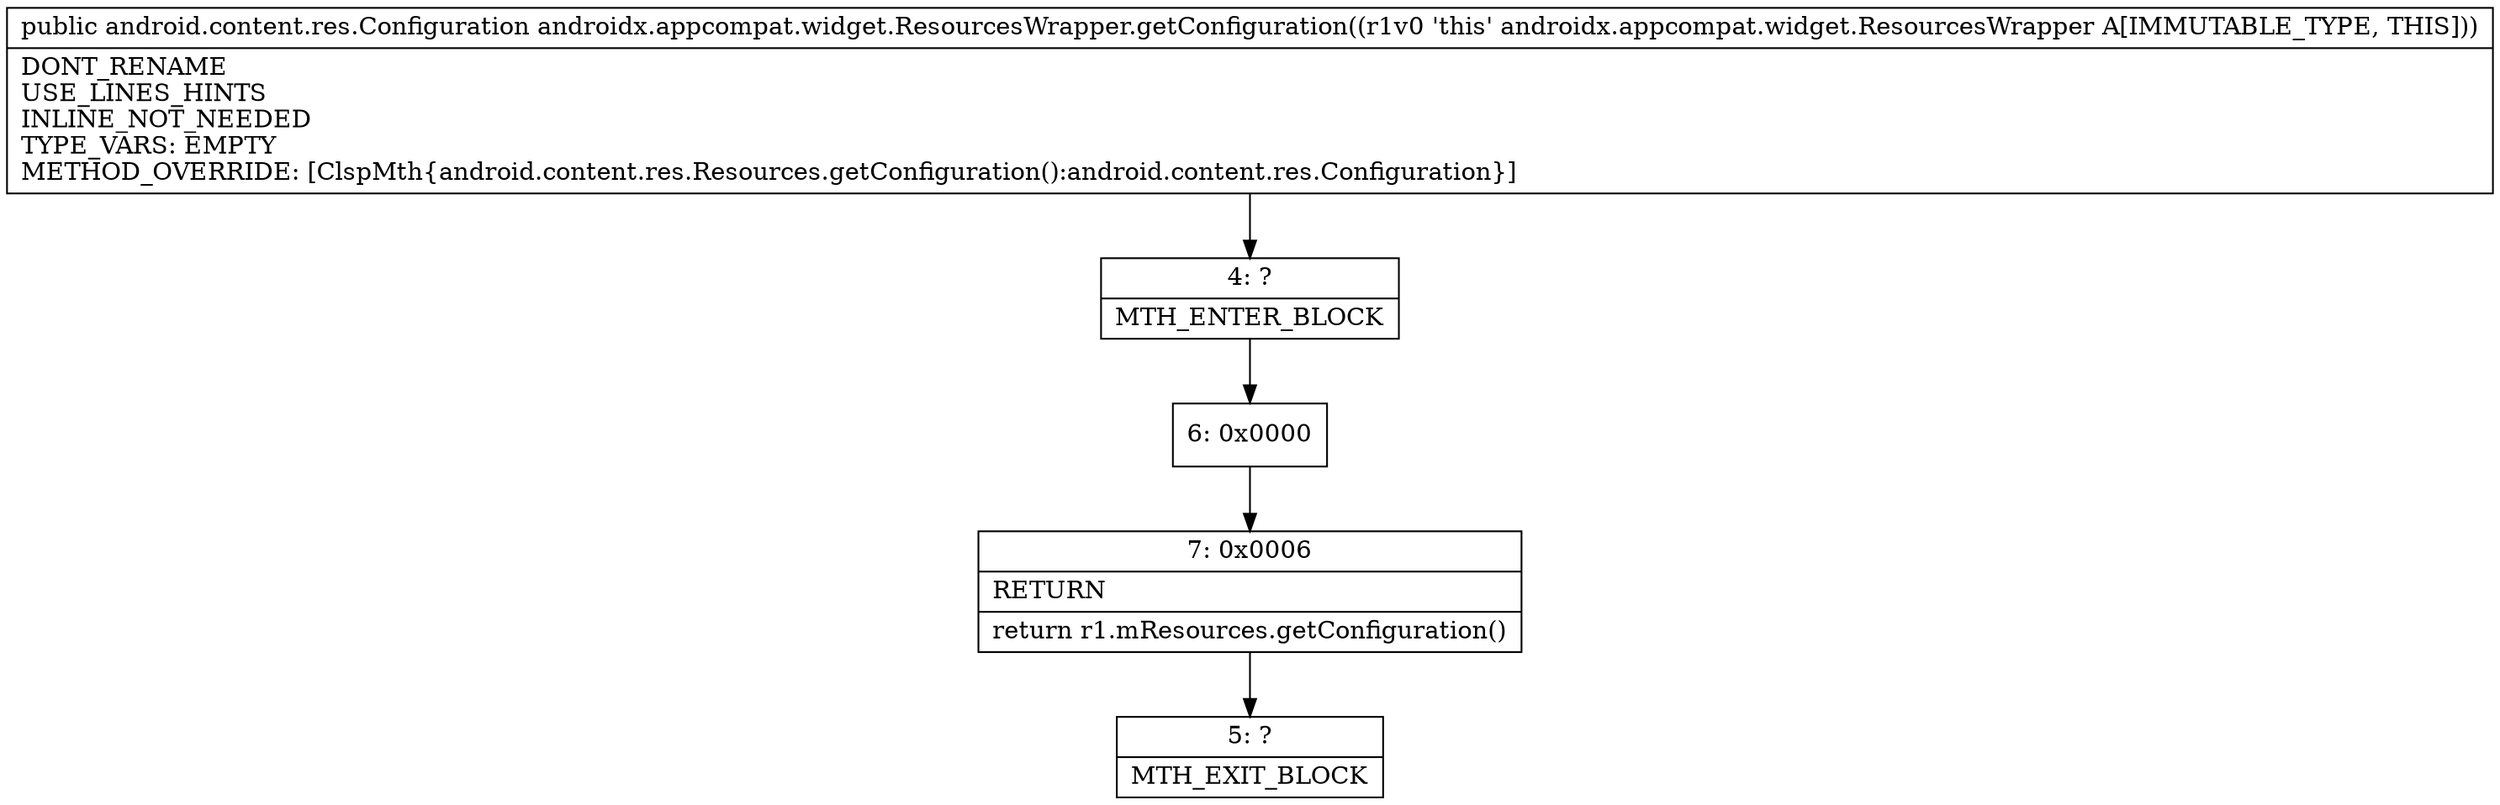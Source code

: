 digraph "CFG forandroidx.appcompat.widget.ResourcesWrapper.getConfiguration()Landroid\/content\/res\/Configuration;" {
Node_4 [shape=record,label="{4\:\ ?|MTH_ENTER_BLOCK\l}"];
Node_6 [shape=record,label="{6\:\ 0x0000}"];
Node_7 [shape=record,label="{7\:\ 0x0006|RETURN\l|return r1.mResources.getConfiguration()\l}"];
Node_5 [shape=record,label="{5\:\ ?|MTH_EXIT_BLOCK\l}"];
MethodNode[shape=record,label="{public android.content.res.Configuration androidx.appcompat.widget.ResourcesWrapper.getConfiguration((r1v0 'this' androidx.appcompat.widget.ResourcesWrapper A[IMMUTABLE_TYPE, THIS]))  | DONT_RENAME\lUSE_LINES_HINTS\lINLINE_NOT_NEEDED\lTYPE_VARS: EMPTY\lMETHOD_OVERRIDE: [ClspMth\{android.content.res.Resources.getConfiguration():android.content.res.Configuration\}]\l}"];
MethodNode -> Node_4;Node_4 -> Node_6;
Node_6 -> Node_7;
Node_7 -> Node_5;
}

